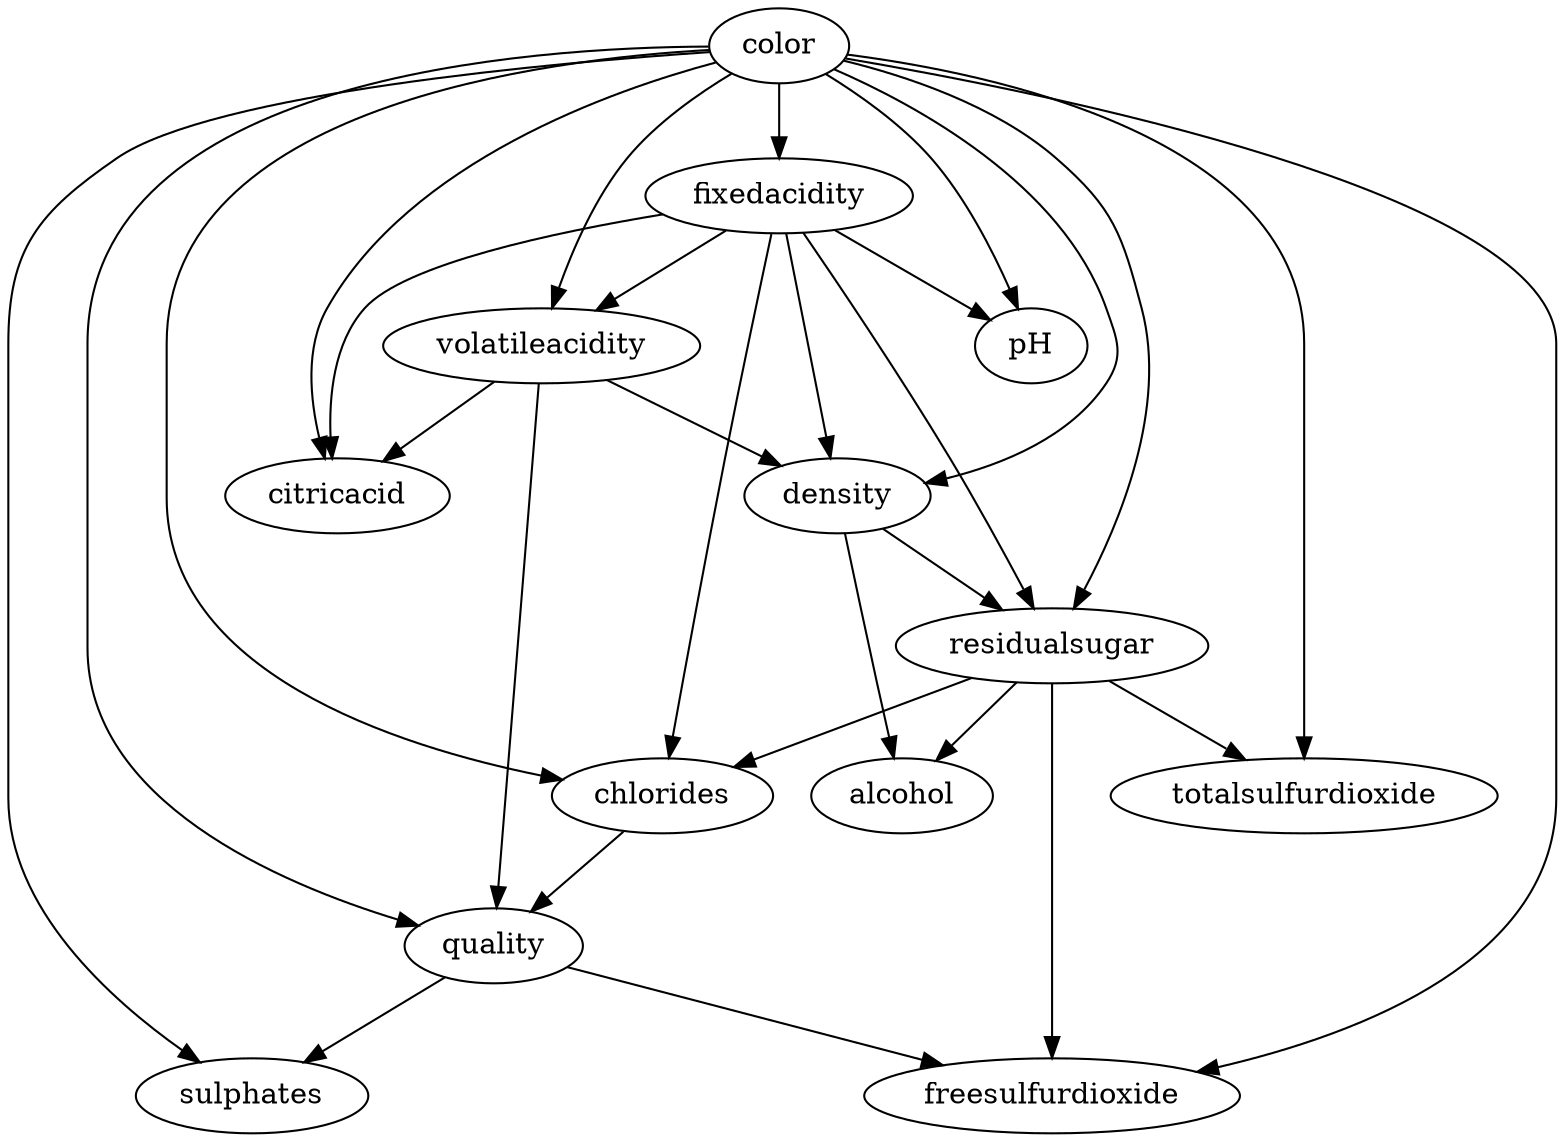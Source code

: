 digraph G {
    "color" -> "quality";
    "color" -> "sulphates";
    "color" -> "pH";
    "color" -> "density";
    "color" -> "totalsulfurdioxide";
    "color" -> "freesulfurdioxide";
    "color" -> "chlorides";
    "color" -> "residualsugar";
    "color" -> "citricacid";
    "color" -> "volatileacidity";
    "color" -> "fixedacidity";
    "fixedacidity" -> "pH";
    "fixedacidity" -> "density";
    "fixedacidity" -> "chlorides";
    "fixedacidity" -> "residualsugar";
    "fixedacidity" -> "citricacid";
    "fixedacidity" -> "volatileacidity";
    "volatileacidity" -> "quality";
    "volatileacidity" -> "density";
    "volatileacidity" -> "citricacid";
    "residualsugar" -> "totalsulfurdioxide";
    "residualsugar" -> "freesulfurdioxide";
    "residualsugar" -> "chlorides";
    "residualsugar" -> "alcohol";
    "chlorides" -> "quality";
    "density" -> "residualsugar";
    "density" -> "alcohol";
    "quality" -> "sulphates";
    "quality" -> "freesulfurdioxide";
}
